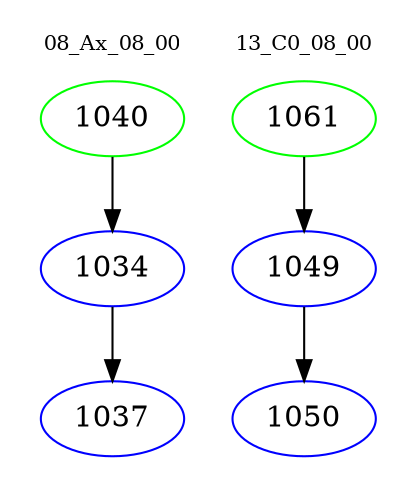 digraph{
subgraph cluster_0 {
color = white
label = "08_Ax_08_00";
fontsize=10;
T0_1040 [label="1040", color="green"]
T0_1040 -> T0_1034 [color="black"]
T0_1034 [label="1034", color="blue"]
T0_1034 -> T0_1037 [color="black"]
T0_1037 [label="1037", color="blue"]
}
subgraph cluster_1 {
color = white
label = "13_C0_08_00";
fontsize=10;
T1_1061 [label="1061", color="green"]
T1_1061 -> T1_1049 [color="black"]
T1_1049 [label="1049", color="blue"]
T1_1049 -> T1_1050 [color="black"]
T1_1050 [label="1050", color="blue"]
}
}
